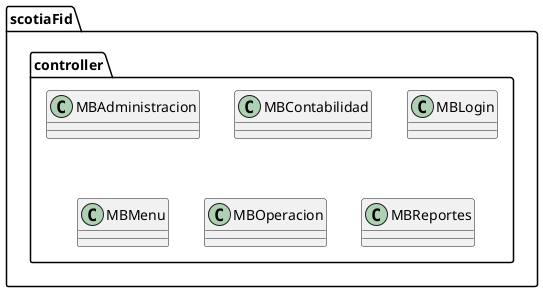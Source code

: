 @startuml
    class scotiaFid.controller.MBAdministracion
    class scotiaFid.controller.MBContabilidad
    class scotiaFid.controller.MBLogin
    class scotiaFid.controller.MBMenu
    class scotiaFid.controller.MBOperacion
    class scotiaFid.controller.MBReportes
@enduml
